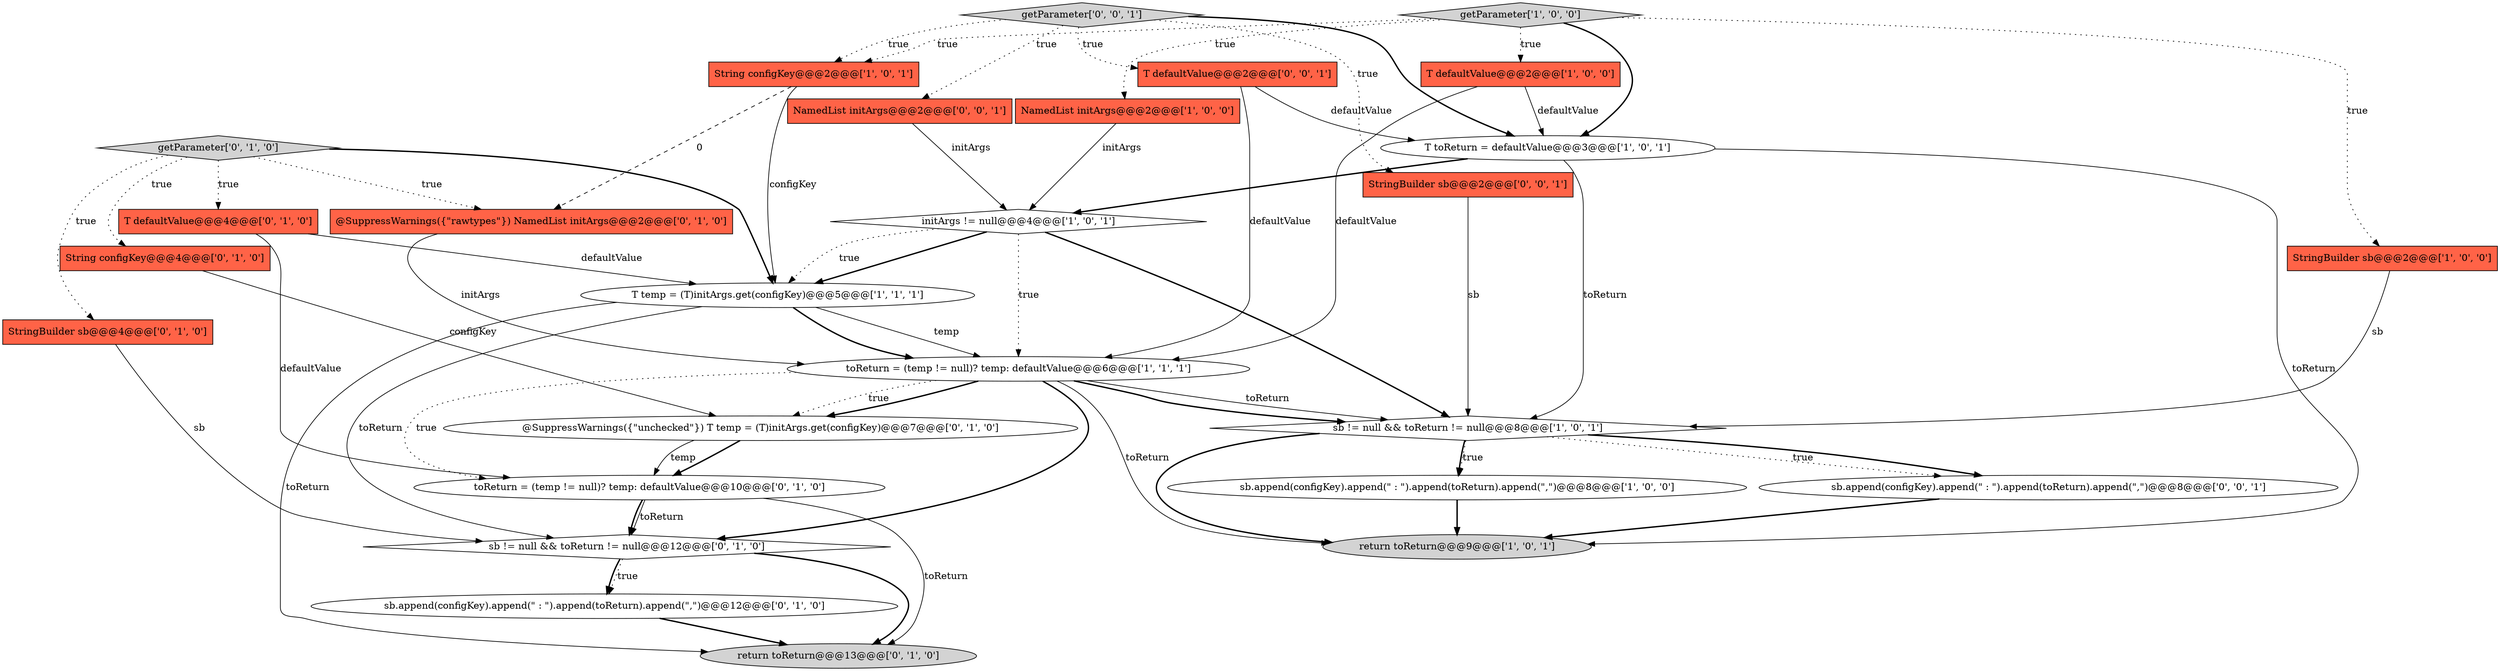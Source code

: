 digraph {
11 [style = filled, label = "String configKey@@@2@@@['1', '0', '1']", fillcolor = tomato, shape = box image = "AAA0AAABBB1BBB"];
24 [style = filled, label = "getParameter['0', '0', '1']", fillcolor = lightgray, shape = diamond image = "AAA0AAABBB3BBB"];
10 [style = filled, label = "getParameter['1', '0', '0']", fillcolor = lightgray, shape = diamond image = "AAA0AAABBB1BBB"];
14 [style = filled, label = "toReturn = (temp != null)? temp: defaultValue@@@10@@@['0', '1', '0']", fillcolor = white, shape = ellipse image = "AAA0AAABBB2BBB"];
23 [style = filled, label = "sb.append(configKey).append(\" : \").append(toReturn).append(\",\")@@@8@@@['0', '0', '1']", fillcolor = white, shape = ellipse image = "AAA0AAABBB3BBB"];
15 [style = filled, label = "@SuppressWarnings({\"rawtypes\"}) NamedList initArgs@@@2@@@['0', '1', '0']", fillcolor = tomato, shape = box image = "AAA1AAABBB2BBB"];
9 [style = filled, label = "toReturn = (temp != null)? temp: defaultValue@@@6@@@['1', '1', '1']", fillcolor = white, shape = ellipse image = "AAA0AAABBB1BBB"];
0 [style = filled, label = "T temp = (T)initArgs.get(configKey)@@@5@@@['1', '1', '1']", fillcolor = white, shape = ellipse image = "AAA0AAABBB1BBB"];
16 [style = filled, label = "getParameter['0', '1', '0']", fillcolor = lightgray, shape = diamond image = "AAA0AAABBB2BBB"];
4 [style = filled, label = "T defaultValue@@@2@@@['1', '0', '0']", fillcolor = tomato, shape = box image = "AAA0AAABBB1BBB"];
3 [style = filled, label = "T toReturn = defaultValue@@@3@@@['1', '0', '1']", fillcolor = white, shape = ellipse image = "AAA0AAABBB1BBB"];
7 [style = filled, label = "initArgs != null@@@4@@@['1', '0', '1']", fillcolor = white, shape = diamond image = "AAA0AAABBB1BBB"];
21 [style = filled, label = "StringBuilder sb@@@4@@@['0', '1', '0']", fillcolor = tomato, shape = box image = "AAA1AAABBB2BBB"];
12 [style = filled, label = "@SuppressWarnings({\"unchecked\"}) T temp = (T)initArgs.get(configKey)@@@7@@@['0', '1', '0']", fillcolor = white, shape = ellipse image = "AAA0AAABBB2BBB"];
8 [style = filled, label = "NamedList initArgs@@@2@@@['1', '0', '0']", fillcolor = tomato, shape = box image = "AAA0AAABBB1BBB"];
18 [style = filled, label = "String configKey@@@4@@@['0', '1', '0']", fillcolor = tomato, shape = box image = "AAA0AAABBB2BBB"];
26 [style = filled, label = "NamedList initArgs@@@2@@@['0', '0', '1']", fillcolor = tomato, shape = box image = "AAA0AAABBB3BBB"];
13 [style = filled, label = "sb.append(configKey).append(\" : \").append(toReturn).append(\",\")@@@12@@@['0', '1', '0']", fillcolor = white, shape = ellipse image = "AAA0AAABBB2BBB"];
17 [style = filled, label = "return toReturn@@@13@@@['0', '1', '0']", fillcolor = lightgray, shape = ellipse image = "AAA0AAABBB2BBB"];
22 [style = filled, label = "T defaultValue@@@2@@@['0', '0', '1']", fillcolor = tomato, shape = box image = "AAA0AAABBB3BBB"];
19 [style = filled, label = "T defaultValue@@@4@@@['0', '1', '0']", fillcolor = tomato, shape = box image = "AAA0AAABBB2BBB"];
2 [style = filled, label = "return toReturn@@@9@@@['1', '0', '1']", fillcolor = lightgray, shape = ellipse image = "AAA0AAABBB1BBB"];
25 [style = filled, label = "StringBuilder sb@@@2@@@['0', '0', '1']", fillcolor = tomato, shape = box image = "AAA0AAABBB3BBB"];
6 [style = filled, label = "sb != null && toReturn != null@@@8@@@['1', '0', '1']", fillcolor = white, shape = diamond image = "AAA0AAABBB1BBB"];
20 [style = filled, label = "sb != null && toReturn != null@@@12@@@['0', '1', '0']", fillcolor = white, shape = diamond image = "AAA0AAABBB2BBB"];
1 [style = filled, label = "sb.append(configKey).append(\" : \").append(toReturn).append(\",\")@@@8@@@['1', '0', '0']", fillcolor = white, shape = ellipse image = "AAA0AAABBB1BBB"];
5 [style = filled, label = "StringBuilder sb@@@2@@@['1', '0', '0']", fillcolor = tomato, shape = box image = "AAA0AAABBB1BBB"];
6->23 [style = dotted, label="true"];
23->2 [style = bold, label=""];
18->12 [style = solid, label="configKey"];
4->3 [style = solid, label="defaultValue"];
3->2 [style = solid, label="toReturn"];
0->17 [style = solid, label="toReturn"];
0->9 [style = solid, label="temp"];
9->6 [style = solid, label="toReturn"];
14->17 [style = solid, label="toReturn"];
9->14 [style = dotted, label="true"];
5->6 [style = solid, label="sb"];
24->26 [style = dotted, label="true"];
12->14 [style = bold, label=""];
0->20 [style = solid, label="toReturn"];
13->17 [style = bold, label=""];
9->20 [style = bold, label=""];
24->11 [style = dotted, label="true"];
12->14 [style = solid, label="temp"];
14->20 [style = solid, label="toReturn"];
16->18 [style = dotted, label="true"];
0->9 [style = bold, label=""];
7->6 [style = bold, label=""];
11->0 [style = solid, label="configKey"];
16->0 [style = bold, label=""];
6->1 [style = dotted, label="true"];
21->20 [style = solid, label="sb"];
3->6 [style = solid, label="toReturn"];
3->7 [style = bold, label=""];
7->9 [style = dotted, label="true"];
16->15 [style = dotted, label="true"];
6->2 [style = bold, label=""];
10->3 [style = bold, label=""];
9->6 [style = bold, label=""];
26->7 [style = solid, label="initArgs"];
24->22 [style = dotted, label="true"];
11->15 [style = dashed, label="0"];
20->13 [style = bold, label=""];
22->3 [style = solid, label="defaultValue"];
10->4 [style = dotted, label="true"];
10->8 [style = dotted, label="true"];
19->0 [style = solid, label="defaultValue"];
9->2 [style = solid, label="toReturn"];
7->0 [style = bold, label=""];
24->3 [style = bold, label=""];
16->21 [style = dotted, label="true"];
20->13 [style = dotted, label="true"];
20->17 [style = bold, label=""];
7->0 [style = dotted, label="true"];
10->5 [style = dotted, label="true"];
24->25 [style = dotted, label="true"];
8->7 [style = solid, label="initArgs"];
9->12 [style = dotted, label="true"];
15->9 [style = solid, label="initArgs"];
10->11 [style = dotted, label="true"];
4->9 [style = solid, label="defaultValue"];
6->23 [style = bold, label=""];
25->6 [style = solid, label="sb"];
6->1 [style = bold, label=""];
1->2 [style = bold, label=""];
14->20 [style = bold, label=""];
19->14 [style = solid, label="defaultValue"];
9->12 [style = bold, label=""];
16->19 [style = dotted, label="true"];
22->9 [style = solid, label="defaultValue"];
}
